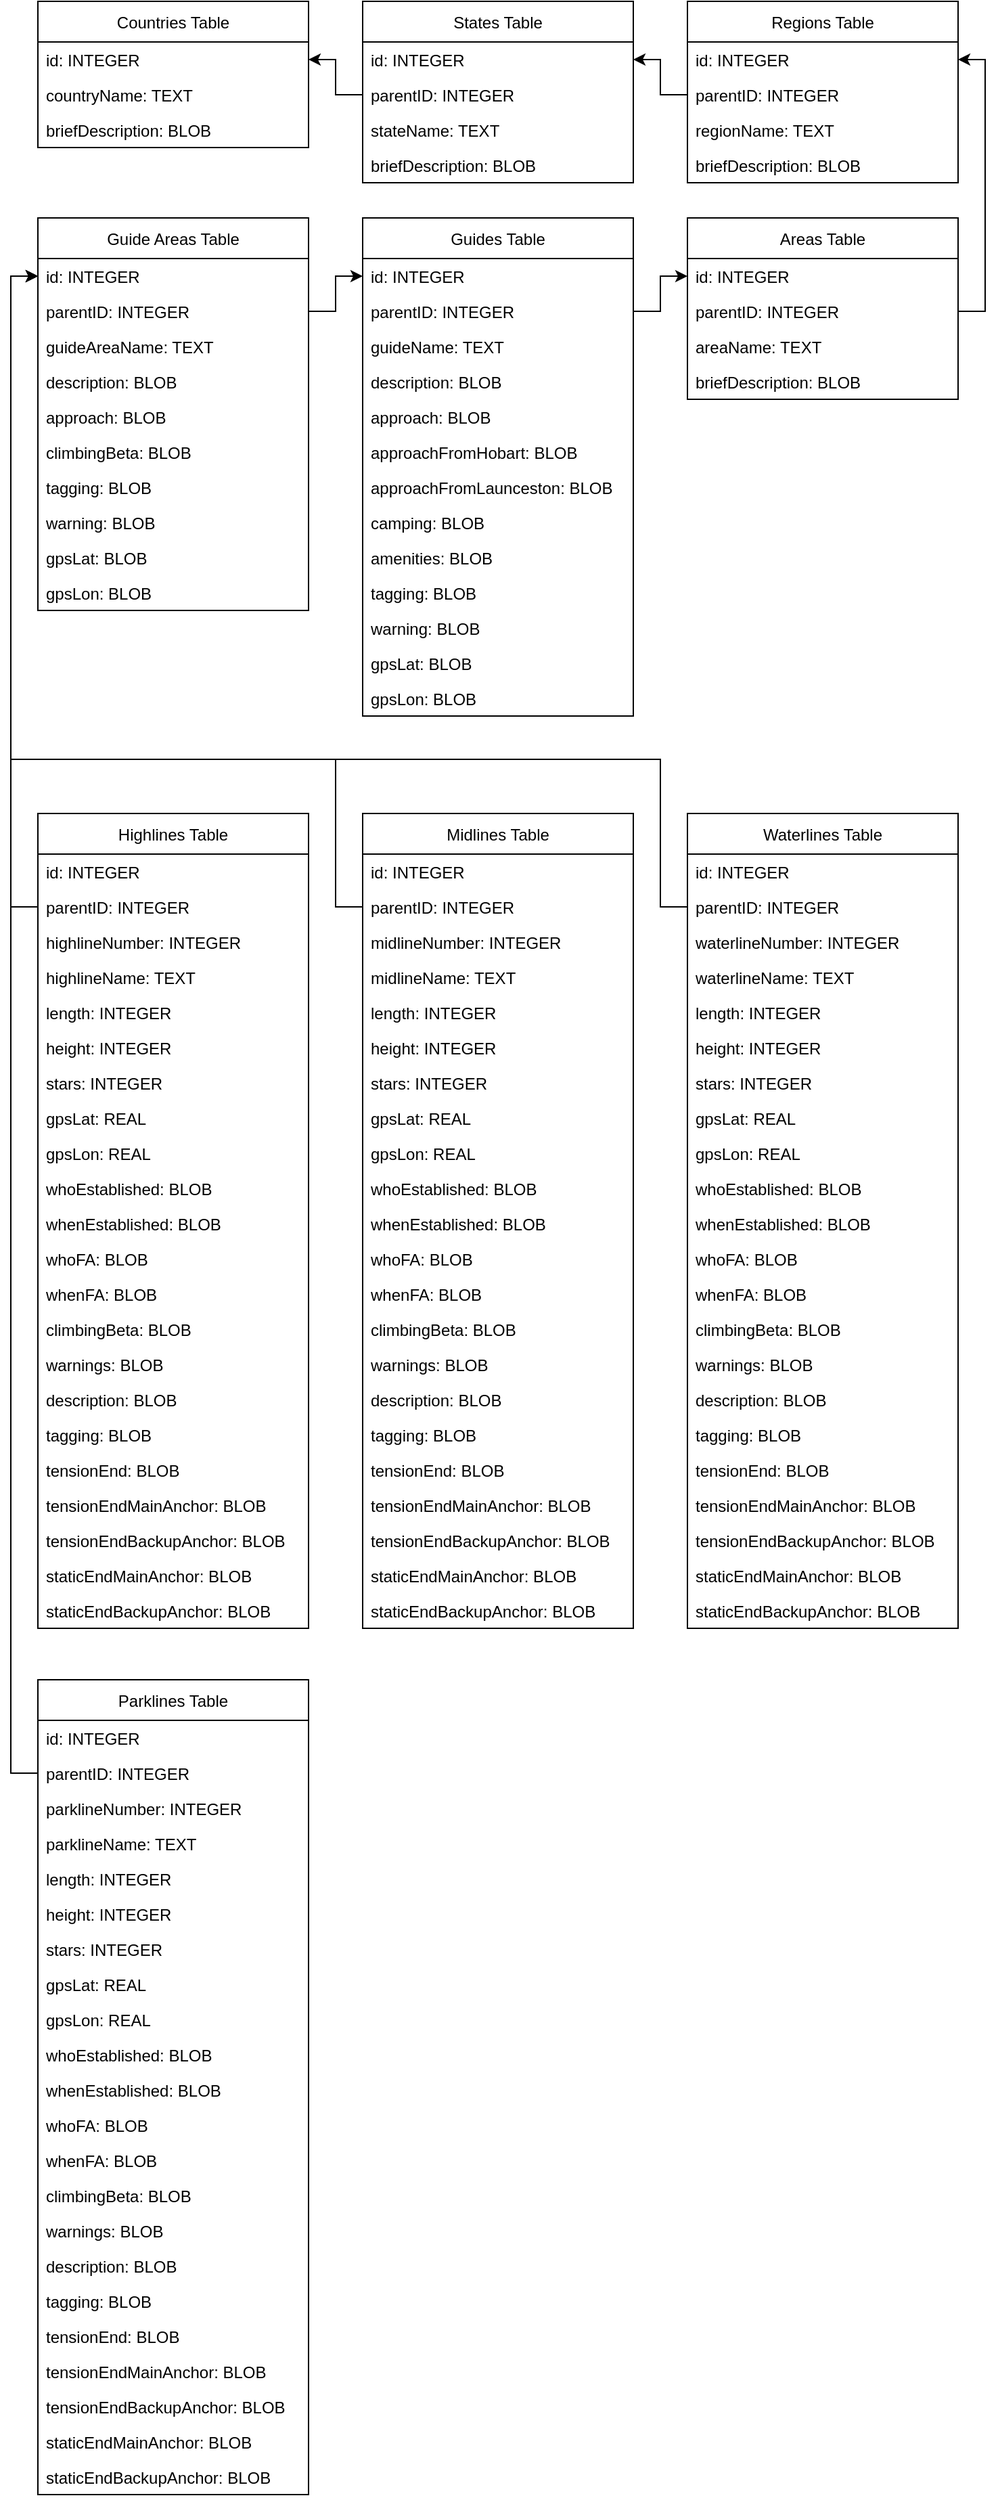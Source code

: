 <mxfile version="14.1.1" type="github">
  <diagram id="WBI-k09h-WRQAt_F1_dS" name="Page-1">
    <mxGraphModel dx="3910" dy="2185" grid="1" gridSize="10" guides="1" tooltips="1" connect="1" arrows="1" fold="1" page="1" pageScale="1" pageWidth="3300" pageHeight="4681" math="0" shadow="0">
      <root>
        <mxCell id="0" />
        <mxCell id="1" parent="0" />
        <mxCell id="96o7pm22egk5vVidrWbm-4" value="Countries Table" style="swimlane;fontStyle=0;childLayout=stackLayout;horizontal=1;startSize=30;fillColor=none;horizontalStack=0;resizeParent=1;resizeParentMax=0;resizeLast=0;collapsible=1;marginBottom=0;" parent="1" vertex="1">
          <mxGeometry x="40" y="40" width="200" height="108" as="geometry">
            <mxRectangle x="390" y="250" width="90" height="26" as="alternateBounds" />
          </mxGeometry>
        </mxCell>
        <mxCell id="96o7pm22egk5vVidrWbm-5" value="id: INTEGER" style="text;strokeColor=none;fillColor=none;align=left;verticalAlign=top;spacingLeft=4;spacingRight=4;overflow=hidden;rotatable=0;points=[[0,0.5],[1,0.5]];portConstraint=eastwest;" parent="96o7pm22egk5vVidrWbm-4" vertex="1">
          <mxGeometry y="30" width="200" height="26" as="geometry" />
        </mxCell>
        <mxCell id="96o7pm22egk5vVidrWbm-6" value="countryName: TEXT" style="text;strokeColor=none;fillColor=none;align=left;verticalAlign=top;spacingLeft=4;spacingRight=4;overflow=hidden;rotatable=0;points=[[0,0.5],[1,0.5]];portConstraint=eastwest;" parent="96o7pm22egk5vVidrWbm-4" vertex="1">
          <mxGeometry y="56" width="200" height="26" as="geometry" />
        </mxCell>
        <mxCell id="96o7pm22egk5vVidrWbm-7" value="briefDescription: BLOB" style="text;strokeColor=none;fillColor=none;align=left;verticalAlign=top;spacingLeft=4;spacingRight=4;overflow=hidden;rotatable=0;points=[[0,0.5],[1,0.5]];portConstraint=eastwest;" parent="96o7pm22egk5vVidrWbm-4" vertex="1">
          <mxGeometry y="82" width="200" height="26" as="geometry" />
        </mxCell>
        <mxCell id="96o7pm22egk5vVidrWbm-12" value="States Table" style="swimlane;fontStyle=0;childLayout=stackLayout;horizontal=1;startSize=30;fillColor=none;horizontalStack=0;resizeParent=1;resizeParentMax=0;resizeLast=0;collapsible=1;marginBottom=0;" parent="1" vertex="1">
          <mxGeometry x="280" y="40" width="200" height="134" as="geometry">
            <mxRectangle x="390" y="250" width="90" height="26" as="alternateBounds" />
          </mxGeometry>
        </mxCell>
        <mxCell id="96o7pm22egk5vVidrWbm-13" value="id: INTEGER" style="text;strokeColor=none;fillColor=none;align=left;verticalAlign=top;spacingLeft=4;spacingRight=4;overflow=hidden;rotatable=0;points=[[0,0.5],[1,0.5]];portConstraint=eastwest;" parent="96o7pm22egk5vVidrWbm-12" vertex="1">
          <mxGeometry y="30" width="200" height="26" as="geometry" />
        </mxCell>
        <mxCell id="96o7pm22egk5vVidrWbm-21" value="parentID: INTEGER" style="text;strokeColor=none;fillColor=none;align=left;verticalAlign=top;spacingLeft=4;spacingRight=4;overflow=hidden;rotatable=0;points=[[0,0.5],[1,0.5]];portConstraint=eastwest;" parent="96o7pm22egk5vVidrWbm-12" vertex="1">
          <mxGeometry y="56" width="200" height="26" as="geometry" />
        </mxCell>
        <mxCell id="96o7pm22egk5vVidrWbm-14" value="stateName: TEXT" style="text;strokeColor=none;fillColor=none;align=left;verticalAlign=top;spacingLeft=4;spacingRight=4;overflow=hidden;rotatable=0;points=[[0,0.5],[1,0.5]];portConstraint=eastwest;" parent="96o7pm22egk5vVidrWbm-12" vertex="1">
          <mxGeometry y="82" width="200" height="26" as="geometry" />
        </mxCell>
        <mxCell id="96o7pm22egk5vVidrWbm-15" value="briefDescription: BLOB" style="text;strokeColor=none;fillColor=none;align=left;verticalAlign=top;spacingLeft=4;spacingRight=4;overflow=hidden;rotatable=0;points=[[0,0.5],[1,0.5]];portConstraint=eastwest;" parent="96o7pm22egk5vVidrWbm-12" vertex="1">
          <mxGeometry y="108" width="200" height="26" as="geometry" />
        </mxCell>
        <mxCell id="96o7pm22egk5vVidrWbm-22" style="edgeStyle=orthogonalEdgeStyle;rounded=0;orthogonalLoop=1;jettySize=auto;html=1;exitX=0;exitY=0.5;exitDx=0;exitDy=0;entryX=1;entryY=0.5;entryDx=0;entryDy=0;" parent="1" source="96o7pm22egk5vVidrWbm-21" target="96o7pm22egk5vVidrWbm-5" edge="1">
          <mxGeometry relative="1" as="geometry" />
        </mxCell>
        <mxCell id="96o7pm22egk5vVidrWbm-23" value="Regions Table" style="swimlane;fontStyle=0;childLayout=stackLayout;horizontal=1;startSize=30;fillColor=none;horizontalStack=0;resizeParent=1;resizeParentMax=0;resizeLast=0;collapsible=1;marginBottom=0;" parent="1" vertex="1">
          <mxGeometry x="520" y="40" width="200" height="134" as="geometry">
            <mxRectangle x="390" y="250" width="90" height="26" as="alternateBounds" />
          </mxGeometry>
        </mxCell>
        <mxCell id="96o7pm22egk5vVidrWbm-24" value="id: INTEGER" style="text;strokeColor=none;fillColor=none;align=left;verticalAlign=top;spacingLeft=4;spacingRight=4;overflow=hidden;rotatable=0;points=[[0,0.5],[1,0.5]];portConstraint=eastwest;" parent="96o7pm22egk5vVidrWbm-23" vertex="1">
          <mxGeometry y="30" width="200" height="26" as="geometry" />
        </mxCell>
        <mxCell id="96o7pm22egk5vVidrWbm-25" value="parentID: INTEGER" style="text;strokeColor=none;fillColor=none;align=left;verticalAlign=top;spacingLeft=4;spacingRight=4;overflow=hidden;rotatable=0;points=[[0,0.5],[1,0.5]];portConstraint=eastwest;" parent="96o7pm22egk5vVidrWbm-23" vertex="1">
          <mxGeometry y="56" width="200" height="26" as="geometry" />
        </mxCell>
        <mxCell id="96o7pm22egk5vVidrWbm-26" value="regionName: TEXT" style="text;strokeColor=none;fillColor=none;align=left;verticalAlign=top;spacingLeft=4;spacingRight=4;overflow=hidden;rotatable=0;points=[[0,0.5],[1,0.5]];portConstraint=eastwest;" parent="96o7pm22egk5vVidrWbm-23" vertex="1">
          <mxGeometry y="82" width="200" height="26" as="geometry" />
        </mxCell>
        <mxCell id="96o7pm22egk5vVidrWbm-27" value="briefDescription: BLOB" style="text;strokeColor=none;fillColor=none;align=left;verticalAlign=top;spacingLeft=4;spacingRight=4;overflow=hidden;rotatable=0;points=[[0,0.5],[1,0.5]];portConstraint=eastwest;" parent="96o7pm22egk5vVidrWbm-23" vertex="1">
          <mxGeometry y="108" width="200" height="26" as="geometry" />
        </mxCell>
        <mxCell id="96o7pm22egk5vVidrWbm-28" style="edgeStyle=orthogonalEdgeStyle;rounded=0;orthogonalLoop=1;jettySize=auto;html=1;exitX=0;exitY=0.5;exitDx=0;exitDy=0;entryX=1;entryY=0.5;entryDx=0;entryDy=0;" parent="1" source="96o7pm22egk5vVidrWbm-25" target="96o7pm22egk5vVidrWbm-13" edge="1">
          <mxGeometry relative="1" as="geometry" />
        </mxCell>
        <mxCell id="96o7pm22egk5vVidrWbm-29" value="Areas Table" style="swimlane;fontStyle=0;childLayout=stackLayout;horizontal=1;startSize=30;fillColor=none;horizontalStack=0;resizeParent=1;resizeParentMax=0;resizeLast=0;collapsible=1;marginBottom=0;" parent="1" vertex="1">
          <mxGeometry x="520" y="200" width="200" height="134" as="geometry">
            <mxRectangle x="390" y="250" width="90" height="26" as="alternateBounds" />
          </mxGeometry>
        </mxCell>
        <mxCell id="96o7pm22egk5vVidrWbm-30" value="id: INTEGER" style="text;strokeColor=none;fillColor=none;align=left;verticalAlign=top;spacingLeft=4;spacingRight=4;overflow=hidden;rotatable=0;points=[[0,0.5],[1,0.5]];portConstraint=eastwest;" parent="96o7pm22egk5vVidrWbm-29" vertex="1">
          <mxGeometry y="30" width="200" height="26" as="geometry" />
        </mxCell>
        <mxCell id="96o7pm22egk5vVidrWbm-31" value="parentID: INTEGER" style="text;strokeColor=none;fillColor=none;align=left;verticalAlign=top;spacingLeft=4;spacingRight=4;overflow=hidden;rotatable=0;points=[[0,0.5],[1,0.5]];portConstraint=eastwest;" parent="96o7pm22egk5vVidrWbm-29" vertex="1">
          <mxGeometry y="56" width="200" height="26" as="geometry" />
        </mxCell>
        <mxCell id="96o7pm22egk5vVidrWbm-32" value="areaName: TEXT" style="text;strokeColor=none;fillColor=none;align=left;verticalAlign=top;spacingLeft=4;spacingRight=4;overflow=hidden;rotatable=0;points=[[0,0.5],[1,0.5]];portConstraint=eastwest;" parent="96o7pm22egk5vVidrWbm-29" vertex="1">
          <mxGeometry y="82" width="200" height="26" as="geometry" />
        </mxCell>
        <mxCell id="96o7pm22egk5vVidrWbm-33" value="briefDescription: BLOB" style="text;strokeColor=none;fillColor=none;align=left;verticalAlign=top;spacingLeft=4;spacingRight=4;overflow=hidden;rotatable=0;points=[[0,0.5],[1,0.5]];portConstraint=eastwest;" parent="96o7pm22egk5vVidrWbm-29" vertex="1">
          <mxGeometry y="108" width="200" height="26" as="geometry" />
        </mxCell>
        <mxCell id="96o7pm22egk5vVidrWbm-34" style="edgeStyle=orthogonalEdgeStyle;rounded=0;orthogonalLoop=1;jettySize=auto;html=1;exitX=1;exitY=0.5;exitDx=0;exitDy=0;entryX=1;entryY=0.5;entryDx=0;entryDy=0;" parent="1" source="96o7pm22egk5vVidrWbm-31" target="96o7pm22egk5vVidrWbm-24" edge="1">
          <mxGeometry relative="1" as="geometry" />
        </mxCell>
        <mxCell id="96o7pm22egk5vVidrWbm-35" value="Guides Table" style="swimlane;fontStyle=0;childLayout=stackLayout;horizontal=1;startSize=30;fillColor=none;horizontalStack=0;resizeParent=1;resizeParentMax=0;resizeLast=0;collapsible=1;marginBottom=0;" parent="1" vertex="1">
          <mxGeometry x="280" y="200" width="200" height="368" as="geometry">
            <mxRectangle x="390" y="250" width="90" height="26" as="alternateBounds" />
          </mxGeometry>
        </mxCell>
        <mxCell id="96o7pm22egk5vVidrWbm-36" value="id: INTEGER" style="text;strokeColor=none;fillColor=none;align=left;verticalAlign=top;spacingLeft=4;spacingRight=4;overflow=hidden;rotatable=0;points=[[0,0.5],[1,0.5]];portConstraint=eastwest;" parent="96o7pm22egk5vVidrWbm-35" vertex="1">
          <mxGeometry y="30" width="200" height="26" as="geometry" />
        </mxCell>
        <mxCell id="96o7pm22egk5vVidrWbm-37" value="parentID: INTEGER" style="text;strokeColor=none;fillColor=none;align=left;verticalAlign=top;spacingLeft=4;spacingRight=4;overflow=hidden;rotatable=0;points=[[0,0.5],[1,0.5]];portConstraint=eastwest;" parent="96o7pm22egk5vVidrWbm-35" vertex="1">
          <mxGeometry y="56" width="200" height="26" as="geometry" />
        </mxCell>
        <mxCell id="96o7pm22egk5vVidrWbm-38" value="guideName: TEXT" style="text;strokeColor=none;fillColor=none;align=left;verticalAlign=top;spacingLeft=4;spacingRight=4;overflow=hidden;rotatable=0;points=[[0,0.5],[1,0.5]];portConstraint=eastwest;" parent="96o7pm22egk5vVidrWbm-35" vertex="1">
          <mxGeometry y="82" width="200" height="26" as="geometry" />
        </mxCell>
        <mxCell id="96o7pm22egk5vVidrWbm-39" value="description: BLOB" style="text;strokeColor=none;fillColor=none;align=left;verticalAlign=top;spacingLeft=4;spacingRight=4;overflow=hidden;rotatable=0;points=[[0,0.5],[1,0.5]];portConstraint=eastwest;" parent="96o7pm22egk5vVidrWbm-35" vertex="1">
          <mxGeometry y="108" width="200" height="26" as="geometry" />
        </mxCell>
        <mxCell id="96o7pm22egk5vVidrWbm-41" value="approach: BLOB" style="text;strokeColor=none;fillColor=none;align=left;verticalAlign=top;spacingLeft=4;spacingRight=4;overflow=hidden;rotatable=0;points=[[0,0.5],[1,0.5]];portConstraint=eastwest;" parent="96o7pm22egk5vVidrWbm-35" vertex="1">
          <mxGeometry y="134" width="200" height="26" as="geometry" />
        </mxCell>
        <mxCell id="96o7pm22egk5vVidrWbm-42" value="approachFromHobart: BLOB" style="text;strokeColor=none;fillColor=none;align=left;verticalAlign=top;spacingLeft=4;spacingRight=4;overflow=hidden;rotatable=0;points=[[0,0.5],[1,0.5]];portConstraint=eastwest;" parent="96o7pm22egk5vVidrWbm-35" vertex="1">
          <mxGeometry y="160" width="200" height="26" as="geometry" />
        </mxCell>
        <mxCell id="96o7pm22egk5vVidrWbm-43" value="approachFromLaunceston: BLOB" style="text;strokeColor=none;fillColor=none;align=left;verticalAlign=top;spacingLeft=4;spacingRight=4;overflow=hidden;rotatable=0;points=[[0,0.5],[1,0.5]];portConstraint=eastwest;" parent="96o7pm22egk5vVidrWbm-35" vertex="1">
          <mxGeometry y="186" width="200" height="26" as="geometry" />
        </mxCell>
        <mxCell id="96o7pm22egk5vVidrWbm-49" value="camping: BLOB" style="text;strokeColor=none;fillColor=none;align=left;verticalAlign=top;spacingLeft=4;spacingRight=4;overflow=hidden;rotatable=0;points=[[0,0.5],[1,0.5]];portConstraint=eastwest;" parent="96o7pm22egk5vVidrWbm-35" vertex="1">
          <mxGeometry y="212" width="200" height="26" as="geometry" />
        </mxCell>
        <mxCell id="96o7pm22egk5vVidrWbm-44" value="amenities: BLOB" style="text;strokeColor=none;fillColor=none;align=left;verticalAlign=top;spacingLeft=4;spacingRight=4;overflow=hidden;rotatable=0;points=[[0,0.5],[1,0.5]];portConstraint=eastwest;" parent="96o7pm22egk5vVidrWbm-35" vertex="1">
          <mxGeometry y="238" width="200" height="26" as="geometry" />
        </mxCell>
        <mxCell id="96o7pm22egk5vVidrWbm-45" value="tagging: BLOB" style="text;strokeColor=none;fillColor=none;align=left;verticalAlign=top;spacingLeft=4;spacingRight=4;overflow=hidden;rotatable=0;points=[[0,0.5],[1,0.5]];portConstraint=eastwest;" parent="96o7pm22egk5vVidrWbm-35" vertex="1">
          <mxGeometry y="264" width="200" height="26" as="geometry" />
        </mxCell>
        <mxCell id="96o7pm22egk5vVidrWbm-46" value="warning: BLOB" style="text;strokeColor=none;fillColor=none;align=left;verticalAlign=top;spacingLeft=4;spacingRight=4;overflow=hidden;rotatable=0;points=[[0,0.5],[1,0.5]];portConstraint=eastwest;" parent="96o7pm22egk5vVidrWbm-35" vertex="1">
          <mxGeometry y="290" width="200" height="26" as="geometry" />
        </mxCell>
        <mxCell id="96o7pm22egk5vVidrWbm-47" value="gpsLat: BLOB" style="text;strokeColor=none;fillColor=none;align=left;verticalAlign=top;spacingLeft=4;spacingRight=4;overflow=hidden;rotatable=0;points=[[0,0.5],[1,0.5]];portConstraint=eastwest;" parent="96o7pm22egk5vVidrWbm-35" vertex="1">
          <mxGeometry y="316" width="200" height="26" as="geometry" />
        </mxCell>
        <mxCell id="96o7pm22egk5vVidrWbm-48" value="gpsLon: BLOB" style="text;strokeColor=none;fillColor=none;align=left;verticalAlign=top;spacingLeft=4;spacingRight=4;overflow=hidden;rotatable=0;points=[[0,0.5],[1,0.5]];portConstraint=eastwest;" parent="96o7pm22egk5vVidrWbm-35" vertex="1">
          <mxGeometry y="342" width="200" height="26" as="geometry" />
        </mxCell>
        <mxCell id="96o7pm22egk5vVidrWbm-40" style="edgeStyle=orthogonalEdgeStyle;rounded=0;orthogonalLoop=1;jettySize=auto;html=1;exitX=1;exitY=0.5;exitDx=0;exitDy=0;entryX=0;entryY=0.5;entryDx=0;entryDy=0;" parent="1" source="96o7pm22egk5vVidrWbm-37" target="96o7pm22egk5vVidrWbm-30" edge="1">
          <mxGeometry relative="1" as="geometry" />
        </mxCell>
        <mxCell id="96o7pm22egk5vVidrWbm-50" value="Guide Areas Table" style="swimlane;fontStyle=0;childLayout=stackLayout;horizontal=1;startSize=30;fillColor=none;horizontalStack=0;resizeParent=1;resizeParentMax=0;resizeLast=0;collapsible=1;marginBottom=0;" parent="1" vertex="1">
          <mxGeometry x="40" y="200" width="200" height="290" as="geometry">
            <mxRectangle x="390" y="250" width="90" height="26" as="alternateBounds" />
          </mxGeometry>
        </mxCell>
        <mxCell id="96o7pm22egk5vVidrWbm-51" value="id: INTEGER" style="text;strokeColor=none;fillColor=none;align=left;verticalAlign=top;spacingLeft=4;spacingRight=4;overflow=hidden;rotatable=0;points=[[0,0.5],[1,0.5]];portConstraint=eastwest;" parent="96o7pm22egk5vVidrWbm-50" vertex="1">
          <mxGeometry y="30" width="200" height="26" as="geometry" />
        </mxCell>
        <mxCell id="96o7pm22egk5vVidrWbm-52" value="parentID: INTEGER" style="text;strokeColor=none;fillColor=none;align=left;verticalAlign=top;spacingLeft=4;spacingRight=4;overflow=hidden;rotatable=0;points=[[0,0.5],[1,0.5]];portConstraint=eastwest;" parent="96o7pm22egk5vVidrWbm-50" vertex="1">
          <mxGeometry y="56" width="200" height="26" as="geometry" />
        </mxCell>
        <mxCell id="96o7pm22egk5vVidrWbm-53" value="guideAreaName: TEXT" style="text;strokeColor=none;fillColor=none;align=left;verticalAlign=top;spacingLeft=4;spacingRight=4;overflow=hidden;rotatable=0;points=[[0,0.5],[1,0.5]];portConstraint=eastwest;" parent="96o7pm22egk5vVidrWbm-50" vertex="1">
          <mxGeometry y="82" width="200" height="26" as="geometry" />
        </mxCell>
        <mxCell id="96o7pm22egk5vVidrWbm-54" value="description: BLOB" style="text;strokeColor=none;fillColor=none;align=left;verticalAlign=top;spacingLeft=4;spacingRight=4;overflow=hidden;rotatable=0;points=[[0,0.5],[1,0.5]];portConstraint=eastwest;" parent="96o7pm22egk5vVidrWbm-50" vertex="1">
          <mxGeometry y="108" width="200" height="26" as="geometry" />
        </mxCell>
        <mxCell id="96o7pm22egk5vVidrWbm-55" value="approach: BLOB" style="text;strokeColor=none;fillColor=none;align=left;verticalAlign=top;spacingLeft=4;spacingRight=4;overflow=hidden;rotatable=0;points=[[0,0.5],[1,0.5]];portConstraint=eastwest;" parent="96o7pm22egk5vVidrWbm-50" vertex="1">
          <mxGeometry y="134" width="200" height="26" as="geometry" />
        </mxCell>
        <mxCell id="fumI4aQK8S63wLdia6vY-1" value="climbingBeta: BLOB" style="text;strokeColor=none;fillColor=none;align=left;verticalAlign=top;spacingLeft=4;spacingRight=4;overflow=hidden;rotatable=0;points=[[0,0.5],[1,0.5]];portConstraint=eastwest;" vertex="1" parent="96o7pm22egk5vVidrWbm-50">
          <mxGeometry y="160" width="200" height="26" as="geometry" />
        </mxCell>
        <mxCell id="96o7pm22egk5vVidrWbm-60" value="tagging: BLOB" style="text;strokeColor=none;fillColor=none;align=left;verticalAlign=top;spacingLeft=4;spacingRight=4;overflow=hidden;rotatable=0;points=[[0,0.5],[1,0.5]];portConstraint=eastwest;" parent="96o7pm22egk5vVidrWbm-50" vertex="1">
          <mxGeometry y="186" width="200" height="26" as="geometry" />
        </mxCell>
        <mxCell id="96o7pm22egk5vVidrWbm-61" value="warning: BLOB" style="text;strokeColor=none;fillColor=none;align=left;verticalAlign=top;spacingLeft=4;spacingRight=4;overflow=hidden;rotatable=0;points=[[0,0.5],[1,0.5]];portConstraint=eastwest;" parent="96o7pm22egk5vVidrWbm-50" vertex="1">
          <mxGeometry y="212" width="200" height="26" as="geometry" />
        </mxCell>
        <mxCell id="96o7pm22egk5vVidrWbm-62" value="gpsLat: BLOB" style="text;strokeColor=none;fillColor=none;align=left;verticalAlign=top;spacingLeft=4;spacingRight=4;overflow=hidden;rotatable=0;points=[[0,0.5],[1,0.5]];portConstraint=eastwest;" parent="96o7pm22egk5vVidrWbm-50" vertex="1">
          <mxGeometry y="238" width="200" height="26" as="geometry" />
        </mxCell>
        <mxCell id="96o7pm22egk5vVidrWbm-63" value="gpsLon: BLOB" style="text;strokeColor=none;fillColor=none;align=left;verticalAlign=top;spacingLeft=4;spacingRight=4;overflow=hidden;rotatable=0;points=[[0,0.5],[1,0.5]];portConstraint=eastwest;" parent="96o7pm22egk5vVidrWbm-50" vertex="1">
          <mxGeometry y="264" width="200" height="26" as="geometry" />
        </mxCell>
        <mxCell id="96o7pm22egk5vVidrWbm-64" style="edgeStyle=orthogonalEdgeStyle;rounded=0;orthogonalLoop=1;jettySize=auto;html=1;exitX=1;exitY=0.5;exitDx=0;exitDy=0;entryX=0;entryY=0.5;entryDx=0;entryDy=0;" parent="1" source="96o7pm22egk5vVidrWbm-52" target="96o7pm22egk5vVidrWbm-36" edge="1">
          <mxGeometry relative="1" as="geometry" />
        </mxCell>
        <mxCell id="fumI4aQK8S63wLdia6vY-2" value="Highlines Table" style="swimlane;fontStyle=0;childLayout=stackLayout;horizontal=1;startSize=30;fillColor=none;horizontalStack=0;resizeParent=1;resizeParentMax=0;resizeLast=0;collapsible=1;marginBottom=0;" vertex="1" parent="1">
          <mxGeometry x="40" y="640" width="200" height="602" as="geometry">
            <mxRectangle x="390" y="250" width="90" height="26" as="alternateBounds" />
          </mxGeometry>
        </mxCell>
        <mxCell id="fumI4aQK8S63wLdia6vY-3" value="id: INTEGER" style="text;strokeColor=none;fillColor=none;align=left;verticalAlign=top;spacingLeft=4;spacingRight=4;overflow=hidden;rotatable=0;points=[[0,0.5],[1,0.5]];portConstraint=eastwest;" vertex="1" parent="fumI4aQK8S63wLdia6vY-2">
          <mxGeometry y="30" width="200" height="26" as="geometry" />
        </mxCell>
        <mxCell id="fumI4aQK8S63wLdia6vY-4" value="parentID: INTEGER" style="text;strokeColor=none;fillColor=none;align=left;verticalAlign=top;spacingLeft=4;spacingRight=4;overflow=hidden;rotatable=0;points=[[0,0.5],[1,0.5]];portConstraint=eastwest;" vertex="1" parent="fumI4aQK8S63wLdia6vY-2">
          <mxGeometry y="56" width="200" height="26" as="geometry" />
        </mxCell>
        <mxCell id="fumI4aQK8S63wLdia6vY-5" value="highlineNumber: INTEGER" style="text;strokeColor=none;fillColor=none;align=left;verticalAlign=top;spacingLeft=4;spacingRight=4;overflow=hidden;rotatable=0;points=[[0,0.5],[1,0.5]];portConstraint=eastwest;" vertex="1" parent="fumI4aQK8S63wLdia6vY-2">
          <mxGeometry y="82" width="200" height="26" as="geometry" />
        </mxCell>
        <mxCell id="fumI4aQK8S63wLdia6vY-14" value="highlineName: TEXT" style="text;strokeColor=none;fillColor=none;align=left;verticalAlign=top;spacingLeft=4;spacingRight=4;overflow=hidden;rotatable=0;points=[[0,0.5],[1,0.5]];portConstraint=eastwest;" vertex="1" parent="fumI4aQK8S63wLdia6vY-2">
          <mxGeometry y="108" width="200" height="26" as="geometry" />
        </mxCell>
        <mxCell id="fumI4aQK8S63wLdia6vY-6" value="length: INTEGER" style="text;strokeColor=none;fillColor=none;align=left;verticalAlign=top;spacingLeft=4;spacingRight=4;overflow=hidden;rotatable=0;points=[[0,0.5],[1,0.5]];portConstraint=eastwest;" vertex="1" parent="fumI4aQK8S63wLdia6vY-2">
          <mxGeometry y="134" width="200" height="26" as="geometry" />
        </mxCell>
        <mxCell id="fumI4aQK8S63wLdia6vY-7" value="height: INTEGER" style="text;strokeColor=none;fillColor=none;align=left;verticalAlign=top;spacingLeft=4;spacingRight=4;overflow=hidden;rotatable=0;points=[[0,0.5],[1,0.5]];portConstraint=eastwest;" vertex="1" parent="fumI4aQK8S63wLdia6vY-2">
          <mxGeometry y="160" width="200" height="26" as="geometry" />
        </mxCell>
        <mxCell id="fumI4aQK8S63wLdia6vY-8" value="stars: INTEGER" style="text;strokeColor=none;fillColor=none;align=left;verticalAlign=top;spacingLeft=4;spacingRight=4;overflow=hidden;rotatable=0;points=[[0,0.5],[1,0.5]];portConstraint=eastwest;" vertex="1" parent="fumI4aQK8S63wLdia6vY-2">
          <mxGeometry y="186" width="200" height="26" as="geometry" />
        </mxCell>
        <mxCell id="fumI4aQK8S63wLdia6vY-11" value="gpsLat: REAL" style="text;strokeColor=none;fillColor=none;align=left;verticalAlign=top;spacingLeft=4;spacingRight=4;overflow=hidden;rotatable=0;points=[[0,0.5],[1,0.5]];portConstraint=eastwest;" vertex="1" parent="fumI4aQK8S63wLdia6vY-2">
          <mxGeometry y="212" width="200" height="26" as="geometry" />
        </mxCell>
        <mxCell id="fumI4aQK8S63wLdia6vY-12" value="gpsLon: REAL" style="text;strokeColor=none;fillColor=none;align=left;verticalAlign=top;spacingLeft=4;spacingRight=4;overflow=hidden;rotatable=0;points=[[0,0.5],[1,0.5]];portConstraint=eastwest;" vertex="1" parent="fumI4aQK8S63wLdia6vY-2">
          <mxGeometry y="238" width="200" height="26" as="geometry" />
        </mxCell>
        <mxCell id="fumI4aQK8S63wLdia6vY-15" value="whoEstablished: BLOB" style="text;strokeColor=none;fillColor=none;align=left;verticalAlign=top;spacingLeft=4;spacingRight=4;overflow=hidden;rotatable=0;points=[[0,0.5],[1,0.5]];portConstraint=eastwest;" vertex="1" parent="fumI4aQK8S63wLdia6vY-2">
          <mxGeometry y="264" width="200" height="26" as="geometry" />
        </mxCell>
        <mxCell id="fumI4aQK8S63wLdia6vY-16" value="whenEstablished: BLOB" style="text;strokeColor=none;fillColor=none;align=left;verticalAlign=top;spacingLeft=4;spacingRight=4;overflow=hidden;rotatable=0;points=[[0,0.5],[1,0.5]];portConstraint=eastwest;" vertex="1" parent="fumI4aQK8S63wLdia6vY-2">
          <mxGeometry y="290" width="200" height="26" as="geometry" />
        </mxCell>
        <mxCell id="fumI4aQK8S63wLdia6vY-17" value="whoFA: BLOB" style="text;strokeColor=none;fillColor=none;align=left;verticalAlign=top;spacingLeft=4;spacingRight=4;overflow=hidden;rotatable=0;points=[[0,0.5],[1,0.5]];portConstraint=eastwest;" vertex="1" parent="fumI4aQK8S63wLdia6vY-2">
          <mxGeometry y="316" width="200" height="26" as="geometry" />
        </mxCell>
        <mxCell id="fumI4aQK8S63wLdia6vY-18" value="whenFA: BLOB" style="text;strokeColor=none;fillColor=none;align=left;verticalAlign=top;spacingLeft=4;spacingRight=4;overflow=hidden;rotatable=0;points=[[0,0.5],[1,0.5]];portConstraint=eastwest;" vertex="1" parent="fumI4aQK8S63wLdia6vY-2">
          <mxGeometry y="342" width="200" height="26" as="geometry" />
        </mxCell>
        <mxCell id="fumI4aQK8S63wLdia6vY-19" value="climbingBeta: BLOB" style="text;strokeColor=none;fillColor=none;align=left;verticalAlign=top;spacingLeft=4;spacingRight=4;overflow=hidden;rotatable=0;points=[[0,0.5],[1,0.5]];portConstraint=eastwest;" vertex="1" parent="fumI4aQK8S63wLdia6vY-2">
          <mxGeometry y="368" width="200" height="26" as="geometry" />
        </mxCell>
        <mxCell id="fumI4aQK8S63wLdia6vY-20" value="warnings: BLOB" style="text;strokeColor=none;fillColor=none;align=left;verticalAlign=top;spacingLeft=4;spacingRight=4;overflow=hidden;rotatable=0;points=[[0,0.5],[1,0.5]];portConstraint=eastwest;" vertex="1" parent="fumI4aQK8S63wLdia6vY-2">
          <mxGeometry y="394" width="200" height="26" as="geometry" />
        </mxCell>
        <mxCell id="fumI4aQK8S63wLdia6vY-21" value="description: BLOB" style="text;strokeColor=none;fillColor=none;align=left;verticalAlign=top;spacingLeft=4;spacingRight=4;overflow=hidden;rotatable=0;points=[[0,0.5],[1,0.5]];portConstraint=eastwest;" vertex="1" parent="fumI4aQK8S63wLdia6vY-2">
          <mxGeometry y="420" width="200" height="26" as="geometry" />
        </mxCell>
        <mxCell id="fumI4aQK8S63wLdia6vY-22" value="tagging: BLOB" style="text;strokeColor=none;fillColor=none;align=left;verticalAlign=top;spacingLeft=4;spacingRight=4;overflow=hidden;rotatable=0;points=[[0,0.5],[1,0.5]];portConstraint=eastwest;" vertex="1" parent="fumI4aQK8S63wLdia6vY-2">
          <mxGeometry y="446" width="200" height="26" as="geometry" />
        </mxCell>
        <mxCell id="fumI4aQK8S63wLdia6vY-23" value="tensionEnd: BLOB" style="text;strokeColor=none;fillColor=none;align=left;verticalAlign=top;spacingLeft=4;spacingRight=4;overflow=hidden;rotatable=0;points=[[0,0.5],[1,0.5]];portConstraint=eastwest;" vertex="1" parent="fumI4aQK8S63wLdia6vY-2">
          <mxGeometry y="472" width="200" height="26" as="geometry" />
        </mxCell>
        <mxCell id="fumI4aQK8S63wLdia6vY-24" value="tensionEndMainAnchor: BLOB" style="text;strokeColor=none;fillColor=none;align=left;verticalAlign=top;spacingLeft=4;spacingRight=4;overflow=hidden;rotatable=0;points=[[0,0.5],[1,0.5]];portConstraint=eastwest;" vertex="1" parent="fumI4aQK8S63wLdia6vY-2">
          <mxGeometry y="498" width="200" height="26" as="geometry" />
        </mxCell>
        <mxCell id="fumI4aQK8S63wLdia6vY-25" value="tensionEndBackupAnchor: BLOB" style="text;strokeColor=none;fillColor=none;align=left;verticalAlign=top;spacingLeft=4;spacingRight=4;overflow=hidden;rotatable=0;points=[[0,0.5],[1,0.5]];portConstraint=eastwest;" vertex="1" parent="fumI4aQK8S63wLdia6vY-2">
          <mxGeometry y="524" width="200" height="26" as="geometry" />
        </mxCell>
        <mxCell id="fumI4aQK8S63wLdia6vY-26" value="staticEndMainAnchor: BLOB" style="text;strokeColor=none;fillColor=none;align=left;verticalAlign=top;spacingLeft=4;spacingRight=4;overflow=hidden;rotatable=0;points=[[0,0.5],[1,0.5]];portConstraint=eastwest;" vertex="1" parent="fumI4aQK8S63wLdia6vY-2">
          <mxGeometry y="550" width="200" height="26" as="geometry" />
        </mxCell>
        <mxCell id="fumI4aQK8S63wLdia6vY-27" value="staticEndBackupAnchor: BLOB" style="text;strokeColor=none;fillColor=none;align=left;verticalAlign=top;spacingLeft=4;spacingRight=4;overflow=hidden;rotatable=0;points=[[0,0.5],[1,0.5]];portConstraint=eastwest;" vertex="1" parent="fumI4aQK8S63wLdia6vY-2">
          <mxGeometry y="576" width="200" height="26" as="geometry" />
        </mxCell>
        <mxCell id="fumI4aQK8S63wLdia6vY-13" style="edgeStyle=orthogonalEdgeStyle;rounded=0;orthogonalLoop=1;jettySize=auto;html=1;exitX=0;exitY=0.5;exitDx=0;exitDy=0;entryX=0;entryY=0.5;entryDx=0;entryDy=0;" edge="1" parent="1" source="fumI4aQK8S63wLdia6vY-4" target="96o7pm22egk5vVidrWbm-51">
          <mxGeometry relative="1" as="geometry" />
        </mxCell>
        <mxCell id="fumI4aQK8S63wLdia6vY-28" value="Midlines Table" style="swimlane;fontStyle=0;childLayout=stackLayout;horizontal=1;startSize=30;fillColor=none;horizontalStack=0;resizeParent=1;resizeParentMax=0;resizeLast=0;collapsible=1;marginBottom=0;" vertex="1" parent="1">
          <mxGeometry x="280" y="640" width="200" height="602" as="geometry">
            <mxRectangle x="390" y="250" width="90" height="26" as="alternateBounds" />
          </mxGeometry>
        </mxCell>
        <mxCell id="fumI4aQK8S63wLdia6vY-29" value="id: INTEGER" style="text;strokeColor=none;fillColor=none;align=left;verticalAlign=top;spacingLeft=4;spacingRight=4;overflow=hidden;rotatable=0;points=[[0,0.5],[1,0.5]];portConstraint=eastwest;" vertex="1" parent="fumI4aQK8S63wLdia6vY-28">
          <mxGeometry y="30" width="200" height="26" as="geometry" />
        </mxCell>
        <mxCell id="fumI4aQK8S63wLdia6vY-30" value="parentID: INTEGER" style="text;strokeColor=none;fillColor=none;align=left;verticalAlign=top;spacingLeft=4;spacingRight=4;overflow=hidden;rotatable=0;points=[[0,0.5],[1,0.5]];portConstraint=eastwest;" vertex="1" parent="fumI4aQK8S63wLdia6vY-28">
          <mxGeometry y="56" width="200" height="26" as="geometry" />
        </mxCell>
        <mxCell id="fumI4aQK8S63wLdia6vY-31" value="midlineNumber: INTEGER" style="text;strokeColor=none;fillColor=none;align=left;verticalAlign=top;spacingLeft=4;spacingRight=4;overflow=hidden;rotatable=0;points=[[0,0.5],[1,0.5]];portConstraint=eastwest;" vertex="1" parent="fumI4aQK8S63wLdia6vY-28">
          <mxGeometry y="82" width="200" height="26" as="geometry" />
        </mxCell>
        <mxCell id="fumI4aQK8S63wLdia6vY-32" value="midlineName: TEXT" style="text;strokeColor=none;fillColor=none;align=left;verticalAlign=top;spacingLeft=4;spacingRight=4;overflow=hidden;rotatable=0;points=[[0,0.5],[1,0.5]];portConstraint=eastwest;" vertex="1" parent="fumI4aQK8S63wLdia6vY-28">
          <mxGeometry y="108" width="200" height="26" as="geometry" />
        </mxCell>
        <mxCell id="fumI4aQK8S63wLdia6vY-33" value="length: INTEGER" style="text;strokeColor=none;fillColor=none;align=left;verticalAlign=top;spacingLeft=4;spacingRight=4;overflow=hidden;rotatable=0;points=[[0,0.5],[1,0.5]];portConstraint=eastwest;" vertex="1" parent="fumI4aQK8S63wLdia6vY-28">
          <mxGeometry y="134" width="200" height="26" as="geometry" />
        </mxCell>
        <mxCell id="fumI4aQK8S63wLdia6vY-34" value="height: INTEGER" style="text;strokeColor=none;fillColor=none;align=left;verticalAlign=top;spacingLeft=4;spacingRight=4;overflow=hidden;rotatable=0;points=[[0,0.5],[1,0.5]];portConstraint=eastwest;" vertex="1" parent="fumI4aQK8S63wLdia6vY-28">
          <mxGeometry y="160" width="200" height="26" as="geometry" />
        </mxCell>
        <mxCell id="fumI4aQK8S63wLdia6vY-35" value="stars: INTEGER" style="text;strokeColor=none;fillColor=none;align=left;verticalAlign=top;spacingLeft=4;spacingRight=4;overflow=hidden;rotatable=0;points=[[0,0.5],[1,0.5]];portConstraint=eastwest;" vertex="1" parent="fumI4aQK8S63wLdia6vY-28">
          <mxGeometry y="186" width="200" height="26" as="geometry" />
        </mxCell>
        <mxCell id="fumI4aQK8S63wLdia6vY-36" value="gpsLat: REAL" style="text;strokeColor=none;fillColor=none;align=left;verticalAlign=top;spacingLeft=4;spacingRight=4;overflow=hidden;rotatable=0;points=[[0,0.5],[1,0.5]];portConstraint=eastwest;" vertex="1" parent="fumI4aQK8S63wLdia6vY-28">
          <mxGeometry y="212" width="200" height="26" as="geometry" />
        </mxCell>
        <mxCell id="fumI4aQK8S63wLdia6vY-37" value="gpsLon: REAL" style="text;strokeColor=none;fillColor=none;align=left;verticalAlign=top;spacingLeft=4;spacingRight=4;overflow=hidden;rotatable=0;points=[[0,0.5],[1,0.5]];portConstraint=eastwest;" vertex="1" parent="fumI4aQK8S63wLdia6vY-28">
          <mxGeometry y="238" width="200" height="26" as="geometry" />
        </mxCell>
        <mxCell id="fumI4aQK8S63wLdia6vY-38" value="whoEstablished: BLOB" style="text;strokeColor=none;fillColor=none;align=left;verticalAlign=top;spacingLeft=4;spacingRight=4;overflow=hidden;rotatable=0;points=[[0,0.5],[1,0.5]];portConstraint=eastwest;" vertex="1" parent="fumI4aQK8S63wLdia6vY-28">
          <mxGeometry y="264" width="200" height="26" as="geometry" />
        </mxCell>
        <mxCell id="fumI4aQK8S63wLdia6vY-39" value="whenEstablished: BLOB" style="text;strokeColor=none;fillColor=none;align=left;verticalAlign=top;spacingLeft=4;spacingRight=4;overflow=hidden;rotatable=0;points=[[0,0.5],[1,0.5]];portConstraint=eastwest;" vertex="1" parent="fumI4aQK8S63wLdia6vY-28">
          <mxGeometry y="290" width="200" height="26" as="geometry" />
        </mxCell>
        <mxCell id="fumI4aQK8S63wLdia6vY-40" value="whoFA: BLOB" style="text;strokeColor=none;fillColor=none;align=left;verticalAlign=top;spacingLeft=4;spacingRight=4;overflow=hidden;rotatable=0;points=[[0,0.5],[1,0.5]];portConstraint=eastwest;" vertex="1" parent="fumI4aQK8S63wLdia6vY-28">
          <mxGeometry y="316" width="200" height="26" as="geometry" />
        </mxCell>
        <mxCell id="fumI4aQK8S63wLdia6vY-41" value="whenFA: BLOB" style="text;strokeColor=none;fillColor=none;align=left;verticalAlign=top;spacingLeft=4;spacingRight=4;overflow=hidden;rotatable=0;points=[[0,0.5],[1,0.5]];portConstraint=eastwest;" vertex="1" parent="fumI4aQK8S63wLdia6vY-28">
          <mxGeometry y="342" width="200" height="26" as="geometry" />
        </mxCell>
        <mxCell id="fumI4aQK8S63wLdia6vY-42" value="climbingBeta: BLOB" style="text;strokeColor=none;fillColor=none;align=left;verticalAlign=top;spacingLeft=4;spacingRight=4;overflow=hidden;rotatable=0;points=[[0,0.5],[1,0.5]];portConstraint=eastwest;" vertex="1" parent="fumI4aQK8S63wLdia6vY-28">
          <mxGeometry y="368" width="200" height="26" as="geometry" />
        </mxCell>
        <mxCell id="fumI4aQK8S63wLdia6vY-43" value="warnings: BLOB" style="text;strokeColor=none;fillColor=none;align=left;verticalAlign=top;spacingLeft=4;spacingRight=4;overflow=hidden;rotatable=0;points=[[0,0.5],[1,0.5]];portConstraint=eastwest;" vertex="1" parent="fumI4aQK8S63wLdia6vY-28">
          <mxGeometry y="394" width="200" height="26" as="geometry" />
        </mxCell>
        <mxCell id="fumI4aQK8S63wLdia6vY-44" value="description: BLOB" style="text;strokeColor=none;fillColor=none;align=left;verticalAlign=top;spacingLeft=4;spacingRight=4;overflow=hidden;rotatable=0;points=[[0,0.5],[1,0.5]];portConstraint=eastwest;" vertex="1" parent="fumI4aQK8S63wLdia6vY-28">
          <mxGeometry y="420" width="200" height="26" as="geometry" />
        </mxCell>
        <mxCell id="fumI4aQK8S63wLdia6vY-45" value="tagging: BLOB" style="text;strokeColor=none;fillColor=none;align=left;verticalAlign=top;spacingLeft=4;spacingRight=4;overflow=hidden;rotatable=0;points=[[0,0.5],[1,0.5]];portConstraint=eastwest;" vertex="1" parent="fumI4aQK8S63wLdia6vY-28">
          <mxGeometry y="446" width="200" height="26" as="geometry" />
        </mxCell>
        <mxCell id="fumI4aQK8S63wLdia6vY-46" value="tensionEnd: BLOB" style="text;strokeColor=none;fillColor=none;align=left;verticalAlign=top;spacingLeft=4;spacingRight=4;overflow=hidden;rotatable=0;points=[[0,0.5],[1,0.5]];portConstraint=eastwest;" vertex="1" parent="fumI4aQK8S63wLdia6vY-28">
          <mxGeometry y="472" width="200" height="26" as="geometry" />
        </mxCell>
        <mxCell id="fumI4aQK8S63wLdia6vY-47" value="tensionEndMainAnchor: BLOB" style="text;strokeColor=none;fillColor=none;align=left;verticalAlign=top;spacingLeft=4;spacingRight=4;overflow=hidden;rotatable=0;points=[[0,0.5],[1,0.5]];portConstraint=eastwest;" vertex="1" parent="fumI4aQK8S63wLdia6vY-28">
          <mxGeometry y="498" width="200" height="26" as="geometry" />
        </mxCell>
        <mxCell id="fumI4aQK8S63wLdia6vY-48" value="tensionEndBackupAnchor: BLOB" style="text;strokeColor=none;fillColor=none;align=left;verticalAlign=top;spacingLeft=4;spacingRight=4;overflow=hidden;rotatable=0;points=[[0,0.5],[1,0.5]];portConstraint=eastwest;" vertex="1" parent="fumI4aQK8S63wLdia6vY-28">
          <mxGeometry y="524" width="200" height="26" as="geometry" />
        </mxCell>
        <mxCell id="fumI4aQK8S63wLdia6vY-49" value="staticEndMainAnchor: BLOB" style="text;strokeColor=none;fillColor=none;align=left;verticalAlign=top;spacingLeft=4;spacingRight=4;overflow=hidden;rotatable=0;points=[[0,0.5],[1,0.5]];portConstraint=eastwest;" vertex="1" parent="fumI4aQK8S63wLdia6vY-28">
          <mxGeometry y="550" width="200" height="26" as="geometry" />
        </mxCell>
        <mxCell id="fumI4aQK8S63wLdia6vY-50" value="staticEndBackupAnchor: BLOB" style="text;strokeColor=none;fillColor=none;align=left;verticalAlign=top;spacingLeft=4;spacingRight=4;overflow=hidden;rotatable=0;points=[[0,0.5],[1,0.5]];portConstraint=eastwest;" vertex="1" parent="fumI4aQK8S63wLdia6vY-28">
          <mxGeometry y="576" width="200" height="26" as="geometry" />
        </mxCell>
        <mxCell id="fumI4aQK8S63wLdia6vY-51" style="edgeStyle=orthogonalEdgeStyle;rounded=0;orthogonalLoop=1;jettySize=auto;html=1;exitX=0;exitY=0.5;exitDx=0;exitDy=0;entryX=0;entryY=0.5;entryDx=0;entryDy=0;" edge="1" parent="1" source="fumI4aQK8S63wLdia6vY-30" target="96o7pm22egk5vVidrWbm-51">
          <mxGeometry relative="1" as="geometry">
            <Array as="points">
              <mxPoint x="260" y="709" />
              <mxPoint x="260" y="600" />
              <mxPoint x="20" y="600" />
              <mxPoint x="20" y="243" />
            </Array>
          </mxGeometry>
        </mxCell>
        <mxCell id="fumI4aQK8S63wLdia6vY-52" value="Waterlines Table" style="swimlane;fontStyle=0;childLayout=stackLayout;horizontal=1;startSize=30;fillColor=none;horizontalStack=0;resizeParent=1;resizeParentMax=0;resizeLast=0;collapsible=1;marginBottom=0;" vertex="1" parent="1">
          <mxGeometry x="520" y="640" width="200" height="602" as="geometry">
            <mxRectangle x="390" y="250" width="90" height="26" as="alternateBounds" />
          </mxGeometry>
        </mxCell>
        <mxCell id="fumI4aQK8S63wLdia6vY-53" value="id: INTEGER" style="text;strokeColor=none;fillColor=none;align=left;verticalAlign=top;spacingLeft=4;spacingRight=4;overflow=hidden;rotatable=0;points=[[0,0.5],[1,0.5]];portConstraint=eastwest;" vertex="1" parent="fumI4aQK8S63wLdia6vY-52">
          <mxGeometry y="30" width="200" height="26" as="geometry" />
        </mxCell>
        <mxCell id="fumI4aQK8S63wLdia6vY-54" value="parentID: INTEGER" style="text;strokeColor=none;fillColor=none;align=left;verticalAlign=top;spacingLeft=4;spacingRight=4;overflow=hidden;rotatable=0;points=[[0,0.5],[1,0.5]];portConstraint=eastwest;" vertex="1" parent="fumI4aQK8S63wLdia6vY-52">
          <mxGeometry y="56" width="200" height="26" as="geometry" />
        </mxCell>
        <mxCell id="fumI4aQK8S63wLdia6vY-55" value="waterlineNumber: INTEGER" style="text;strokeColor=none;fillColor=none;align=left;verticalAlign=top;spacingLeft=4;spacingRight=4;overflow=hidden;rotatable=0;points=[[0,0.5],[1,0.5]];portConstraint=eastwest;" vertex="1" parent="fumI4aQK8S63wLdia6vY-52">
          <mxGeometry y="82" width="200" height="26" as="geometry" />
        </mxCell>
        <mxCell id="fumI4aQK8S63wLdia6vY-56" value="waterlineName: TEXT" style="text;strokeColor=none;fillColor=none;align=left;verticalAlign=top;spacingLeft=4;spacingRight=4;overflow=hidden;rotatable=0;points=[[0,0.5],[1,0.5]];portConstraint=eastwest;" vertex="1" parent="fumI4aQK8S63wLdia6vY-52">
          <mxGeometry y="108" width="200" height="26" as="geometry" />
        </mxCell>
        <mxCell id="fumI4aQK8S63wLdia6vY-57" value="length: INTEGER" style="text;strokeColor=none;fillColor=none;align=left;verticalAlign=top;spacingLeft=4;spacingRight=4;overflow=hidden;rotatable=0;points=[[0,0.5],[1,0.5]];portConstraint=eastwest;" vertex="1" parent="fumI4aQK8S63wLdia6vY-52">
          <mxGeometry y="134" width="200" height="26" as="geometry" />
        </mxCell>
        <mxCell id="fumI4aQK8S63wLdia6vY-58" value="height: INTEGER" style="text;strokeColor=none;fillColor=none;align=left;verticalAlign=top;spacingLeft=4;spacingRight=4;overflow=hidden;rotatable=0;points=[[0,0.5],[1,0.5]];portConstraint=eastwest;" vertex="1" parent="fumI4aQK8S63wLdia6vY-52">
          <mxGeometry y="160" width="200" height="26" as="geometry" />
        </mxCell>
        <mxCell id="fumI4aQK8S63wLdia6vY-59" value="stars: INTEGER" style="text;strokeColor=none;fillColor=none;align=left;verticalAlign=top;spacingLeft=4;spacingRight=4;overflow=hidden;rotatable=0;points=[[0,0.5],[1,0.5]];portConstraint=eastwest;" vertex="1" parent="fumI4aQK8S63wLdia6vY-52">
          <mxGeometry y="186" width="200" height="26" as="geometry" />
        </mxCell>
        <mxCell id="fumI4aQK8S63wLdia6vY-60" value="gpsLat: REAL" style="text;strokeColor=none;fillColor=none;align=left;verticalAlign=top;spacingLeft=4;spacingRight=4;overflow=hidden;rotatable=0;points=[[0,0.5],[1,0.5]];portConstraint=eastwest;" vertex="1" parent="fumI4aQK8S63wLdia6vY-52">
          <mxGeometry y="212" width="200" height="26" as="geometry" />
        </mxCell>
        <mxCell id="fumI4aQK8S63wLdia6vY-61" value="gpsLon: REAL" style="text;strokeColor=none;fillColor=none;align=left;verticalAlign=top;spacingLeft=4;spacingRight=4;overflow=hidden;rotatable=0;points=[[0,0.5],[1,0.5]];portConstraint=eastwest;" vertex="1" parent="fumI4aQK8S63wLdia6vY-52">
          <mxGeometry y="238" width="200" height="26" as="geometry" />
        </mxCell>
        <mxCell id="fumI4aQK8S63wLdia6vY-62" value="whoEstablished: BLOB" style="text;strokeColor=none;fillColor=none;align=left;verticalAlign=top;spacingLeft=4;spacingRight=4;overflow=hidden;rotatable=0;points=[[0,0.5],[1,0.5]];portConstraint=eastwest;" vertex="1" parent="fumI4aQK8S63wLdia6vY-52">
          <mxGeometry y="264" width="200" height="26" as="geometry" />
        </mxCell>
        <mxCell id="fumI4aQK8S63wLdia6vY-63" value="whenEstablished: BLOB" style="text;strokeColor=none;fillColor=none;align=left;verticalAlign=top;spacingLeft=4;spacingRight=4;overflow=hidden;rotatable=0;points=[[0,0.5],[1,0.5]];portConstraint=eastwest;" vertex="1" parent="fumI4aQK8S63wLdia6vY-52">
          <mxGeometry y="290" width="200" height="26" as="geometry" />
        </mxCell>
        <mxCell id="fumI4aQK8S63wLdia6vY-64" value="whoFA: BLOB" style="text;strokeColor=none;fillColor=none;align=left;verticalAlign=top;spacingLeft=4;spacingRight=4;overflow=hidden;rotatable=0;points=[[0,0.5],[1,0.5]];portConstraint=eastwest;" vertex="1" parent="fumI4aQK8S63wLdia6vY-52">
          <mxGeometry y="316" width="200" height="26" as="geometry" />
        </mxCell>
        <mxCell id="fumI4aQK8S63wLdia6vY-65" value="whenFA: BLOB" style="text;strokeColor=none;fillColor=none;align=left;verticalAlign=top;spacingLeft=4;spacingRight=4;overflow=hidden;rotatable=0;points=[[0,0.5],[1,0.5]];portConstraint=eastwest;" vertex="1" parent="fumI4aQK8S63wLdia6vY-52">
          <mxGeometry y="342" width="200" height="26" as="geometry" />
        </mxCell>
        <mxCell id="fumI4aQK8S63wLdia6vY-66" value="climbingBeta: BLOB" style="text;strokeColor=none;fillColor=none;align=left;verticalAlign=top;spacingLeft=4;spacingRight=4;overflow=hidden;rotatable=0;points=[[0,0.5],[1,0.5]];portConstraint=eastwest;" vertex="1" parent="fumI4aQK8S63wLdia6vY-52">
          <mxGeometry y="368" width="200" height="26" as="geometry" />
        </mxCell>
        <mxCell id="fumI4aQK8S63wLdia6vY-67" value="warnings: BLOB" style="text;strokeColor=none;fillColor=none;align=left;verticalAlign=top;spacingLeft=4;spacingRight=4;overflow=hidden;rotatable=0;points=[[0,0.5],[1,0.5]];portConstraint=eastwest;" vertex="1" parent="fumI4aQK8S63wLdia6vY-52">
          <mxGeometry y="394" width="200" height="26" as="geometry" />
        </mxCell>
        <mxCell id="fumI4aQK8S63wLdia6vY-68" value="description: BLOB" style="text;strokeColor=none;fillColor=none;align=left;verticalAlign=top;spacingLeft=4;spacingRight=4;overflow=hidden;rotatable=0;points=[[0,0.5],[1,0.5]];portConstraint=eastwest;" vertex="1" parent="fumI4aQK8S63wLdia6vY-52">
          <mxGeometry y="420" width="200" height="26" as="geometry" />
        </mxCell>
        <mxCell id="fumI4aQK8S63wLdia6vY-69" value="tagging: BLOB" style="text;strokeColor=none;fillColor=none;align=left;verticalAlign=top;spacingLeft=4;spacingRight=4;overflow=hidden;rotatable=0;points=[[0,0.5],[1,0.5]];portConstraint=eastwest;" vertex="1" parent="fumI4aQK8S63wLdia6vY-52">
          <mxGeometry y="446" width="200" height="26" as="geometry" />
        </mxCell>
        <mxCell id="fumI4aQK8S63wLdia6vY-70" value="tensionEnd: BLOB" style="text;strokeColor=none;fillColor=none;align=left;verticalAlign=top;spacingLeft=4;spacingRight=4;overflow=hidden;rotatable=0;points=[[0,0.5],[1,0.5]];portConstraint=eastwest;" vertex="1" parent="fumI4aQK8S63wLdia6vY-52">
          <mxGeometry y="472" width="200" height="26" as="geometry" />
        </mxCell>
        <mxCell id="fumI4aQK8S63wLdia6vY-71" value="tensionEndMainAnchor: BLOB" style="text;strokeColor=none;fillColor=none;align=left;verticalAlign=top;spacingLeft=4;spacingRight=4;overflow=hidden;rotatable=0;points=[[0,0.5],[1,0.5]];portConstraint=eastwest;" vertex="1" parent="fumI4aQK8S63wLdia6vY-52">
          <mxGeometry y="498" width="200" height="26" as="geometry" />
        </mxCell>
        <mxCell id="fumI4aQK8S63wLdia6vY-72" value="tensionEndBackupAnchor: BLOB" style="text;strokeColor=none;fillColor=none;align=left;verticalAlign=top;spacingLeft=4;spacingRight=4;overflow=hidden;rotatable=0;points=[[0,0.5],[1,0.5]];portConstraint=eastwest;" vertex="1" parent="fumI4aQK8S63wLdia6vY-52">
          <mxGeometry y="524" width="200" height="26" as="geometry" />
        </mxCell>
        <mxCell id="fumI4aQK8S63wLdia6vY-73" value="staticEndMainAnchor: BLOB" style="text;strokeColor=none;fillColor=none;align=left;verticalAlign=top;spacingLeft=4;spacingRight=4;overflow=hidden;rotatable=0;points=[[0,0.5],[1,0.5]];portConstraint=eastwest;" vertex="1" parent="fumI4aQK8S63wLdia6vY-52">
          <mxGeometry y="550" width="200" height="26" as="geometry" />
        </mxCell>
        <mxCell id="fumI4aQK8S63wLdia6vY-74" value="staticEndBackupAnchor: BLOB" style="text;strokeColor=none;fillColor=none;align=left;verticalAlign=top;spacingLeft=4;spacingRight=4;overflow=hidden;rotatable=0;points=[[0,0.5],[1,0.5]];portConstraint=eastwest;" vertex="1" parent="fumI4aQK8S63wLdia6vY-52">
          <mxGeometry y="576" width="200" height="26" as="geometry" />
        </mxCell>
        <mxCell id="fumI4aQK8S63wLdia6vY-75" style="edgeStyle=orthogonalEdgeStyle;rounded=0;orthogonalLoop=1;jettySize=auto;html=1;exitX=0;exitY=0.5;exitDx=0;exitDy=0;entryX=0;entryY=0.5;entryDx=0;entryDy=0;" edge="1" parent="1" source="fumI4aQK8S63wLdia6vY-54" target="96o7pm22egk5vVidrWbm-51">
          <mxGeometry relative="1" as="geometry">
            <Array as="points">
              <mxPoint x="500" y="709" />
              <mxPoint x="500" y="600" />
              <mxPoint x="20" y="600" />
              <mxPoint x="20" y="243" />
            </Array>
          </mxGeometry>
        </mxCell>
        <mxCell id="fumI4aQK8S63wLdia6vY-76" value="Parklines Table" style="swimlane;fontStyle=0;childLayout=stackLayout;horizontal=1;startSize=30;fillColor=none;horizontalStack=0;resizeParent=1;resizeParentMax=0;resizeLast=0;collapsible=1;marginBottom=0;" vertex="1" parent="1">
          <mxGeometry x="40" y="1280" width="200" height="602" as="geometry">
            <mxRectangle x="390" y="250" width="90" height="26" as="alternateBounds" />
          </mxGeometry>
        </mxCell>
        <mxCell id="fumI4aQK8S63wLdia6vY-77" value="id: INTEGER" style="text;strokeColor=none;fillColor=none;align=left;verticalAlign=top;spacingLeft=4;spacingRight=4;overflow=hidden;rotatable=0;points=[[0,0.5],[1,0.5]];portConstraint=eastwest;" vertex="1" parent="fumI4aQK8S63wLdia6vY-76">
          <mxGeometry y="30" width="200" height="26" as="geometry" />
        </mxCell>
        <mxCell id="fumI4aQK8S63wLdia6vY-78" value="parentID: INTEGER" style="text;strokeColor=none;fillColor=none;align=left;verticalAlign=top;spacingLeft=4;spacingRight=4;overflow=hidden;rotatable=0;points=[[0,0.5],[1,0.5]];portConstraint=eastwest;" vertex="1" parent="fumI4aQK8S63wLdia6vY-76">
          <mxGeometry y="56" width="200" height="26" as="geometry" />
        </mxCell>
        <mxCell id="fumI4aQK8S63wLdia6vY-79" value="parklineNumber: INTEGER" style="text;strokeColor=none;fillColor=none;align=left;verticalAlign=top;spacingLeft=4;spacingRight=4;overflow=hidden;rotatable=0;points=[[0,0.5],[1,0.5]];portConstraint=eastwest;" vertex="1" parent="fumI4aQK8S63wLdia6vY-76">
          <mxGeometry y="82" width="200" height="26" as="geometry" />
        </mxCell>
        <mxCell id="fumI4aQK8S63wLdia6vY-80" value="parklineName: TEXT" style="text;strokeColor=none;fillColor=none;align=left;verticalAlign=top;spacingLeft=4;spacingRight=4;overflow=hidden;rotatable=0;points=[[0,0.5],[1,0.5]];portConstraint=eastwest;" vertex="1" parent="fumI4aQK8S63wLdia6vY-76">
          <mxGeometry y="108" width="200" height="26" as="geometry" />
        </mxCell>
        <mxCell id="fumI4aQK8S63wLdia6vY-81" value="length: INTEGER" style="text;strokeColor=none;fillColor=none;align=left;verticalAlign=top;spacingLeft=4;spacingRight=4;overflow=hidden;rotatable=0;points=[[0,0.5],[1,0.5]];portConstraint=eastwest;" vertex="1" parent="fumI4aQK8S63wLdia6vY-76">
          <mxGeometry y="134" width="200" height="26" as="geometry" />
        </mxCell>
        <mxCell id="fumI4aQK8S63wLdia6vY-82" value="height: INTEGER" style="text;strokeColor=none;fillColor=none;align=left;verticalAlign=top;spacingLeft=4;spacingRight=4;overflow=hidden;rotatable=0;points=[[0,0.5],[1,0.5]];portConstraint=eastwest;" vertex="1" parent="fumI4aQK8S63wLdia6vY-76">
          <mxGeometry y="160" width="200" height="26" as="geometry" />
        </mxCell>
        <mxCell id="fumI4aQK8S63wLdia6vY-83" value="stars: INTEGER" style="text;strokeColor=none;fillColor=none;align=left;verticalAlign=top;spacingLeft=4;spacingRight=4;overflow=hidden;rotatable=0;points=[[0,0.5],[1,0.5]];portConstraint=eastwest;" vertex="1" parent="fumI4aQK8S63wLdia6vY-76">
          <mxGeometry y="186" width="200" height="26" as="geometry" />
        </mxCell>
        <mxCell id="fumI4aQK8S63wLdia6vY-84" value="gpsLat: REAL" style="text;strokeColor=none;fillColor=none;align=left;verticalAlign=top;spacingLeft=4;spacingRight=4;overflow=hidden;rotatable=0;points=[[0,0.5],[1,0.5]];portConstraint=eastwest;" vertex="1" parent="fumI4aQK8S63wLdia6vY-76">
          <mxGeometry y="212" width="200" height="26" as="geometry" />
        </mxCell>
        <mxCell id="fumI4aQK8S63wLdia6vY-85" value="gpsLon: REAL" style="text;strokeColor=none;fillColor=none;align=left;verticalAlign=top;spacingLeft=4;spacingRight=4;overflow=hidden;rotatable=0;points=[[0,0.5],[1,0.5]];portConstraint=eastwest;" vertex="1" parent="fumI4aQK8S63wLdia6vY-76">
          <mxGeometry y="238" width="200" height="26" as="geometry" />
        </mxCell>
        <mxCell id="fumI4aQK8S63wLdia6vY-86" value="whoEstablished: BLOB" style="text;strokeColor=none;fillColor=none;align=left;verticalAlign=top;spacingLeft=4;spacingRight=4;overflow=hidden;rotatable=0;points=[[0,0.5],[1,0.5]];portConstraint=eastwest;" vertex="1" parent="fumI4aQK8S63wLdia6vY-76">
          <mxGeometry y="264" width="200" height="26" as="geometry" />
        </mxCell>
        <mxCell id="fumI4aQK8S63wLdia6vY-87" value="whenEstablished: BLOB" style="text;strokeColor=none;fillColor=none;align=left;verticalAlign=top;spacingLeft=4;spacingRight=4;overflow=hidden;rotatable=0;points=[[0,0.5],[1,0.5]];portConstraint=eastwest;" vertex="1" parent="fumI4aQK8S63wLdia6vY-76">
          <mxGeometry y="290" width="200" height="26" as="geometry" />
        </mxCell>
        <mxCell id="fumI4aQK8S63wLdia6vY-88" value="whoFA: BLOB" style="text;strokeColor=none;fillColor=none;align=left;verticalAlign=top;spacingLeft=4;spacingRight=4;overflow=hidden;rotatable=0;points=[[0,0.5],[1,0.5]];portConstraint=eastwest;" vertex="1" parent="fumI4aQK8S63wLdia6vY-76">
          <mxGeometry y="316" width="200" height="26" as="geometry" />
        </mxCell>
        <mxCell id="fumI4aQK8S63wLdia6vY-89" value="whenFA: BLOB" style="text;strokeColor=none;fillColor=none;align=left;verticalAlign=top;spacingLeft=4;spacingRight=4;overflow=hidden;rotatable=0;points=[[0,0.5],[1,0.5]];portConstraint=eastwest;" vertex="1" parent="fumI4aQK8S63wLdia6vY-76">
          <mxGeometry y="342" width="200" height="26" as="geometry" />
        </mxCell>
        <mxCell id="fumI4aQK8S63wLdia6vY-90" value="climbingBeta: BLOB" style="text;strokeColor=none;fillColor=none;align=left;verticalAlign=top;spacingLeft=4;spacingRight=4;overflow=hidden;rotatable=0;points=[[0,0.5],[1,0.5]];portConstraint=eastwest;" vertex="1" parent="fumI4aQK8S63wLdia6vY-76">
          <mxGeometry y="368" width="200" height="26" as="geometry" />
        </mxCell>
        <mxCell id="fumI4aQK8S63wLdia6vY-91" value="warnings: BLOB" style="text;strokeColor=none;fillColor=none;align=left;verticalAlign=top;spacingLeft=4;spacingRight=4;overflow=hidden;rotatable=0;points=[[0,0.5],[1,0.5]];portConstraint=eastwest;" vertex="1" parent="fumI4aQK8S63wLdia6vY-76">
          <mxGeometry y="394" width="200" height="26" as="geometry" />
        </mxCell>
        <mxCell id="fumI4aQK8S63wLdia6vY-92" value="description: BLOB" style="text;strokeColor=none;fillColor=none;align=left;verticalAlign=top;spacingLeft=4;spacingRight=4;overflow=hidden;rotatable=0;points=[[0,0.5],[1,0.5]];portConstraint=eastwest;" vertex="1" parent="fumI4aQK8S63wLdia6vY-76">
          <mxGeometry y="420" width="200" height="26" as="geometry" />
        </mxCell>
        <mxCell id="fumI4aQK8S63wLdia6vY-93" value="tagging: BLOB" style="text;strokeColor=none;fillColor=none;align=left;verticalAlign=top;spacingLeft=4;spacingRight=4;overflow=hidden;rotatable=0;points=[[0,0.5],[1,0.5]];portConstraint=eastwest;" vertex="1" parent="fumI4aQK8S63wLdia6vY-76">
          <mxGeometry y="446" width="200" height="26" as="geometry" />
        </mxCell>
        <mxCell id="fumI4aQK8S63wLdia6vY-94" value="tensionEnd: BLOB" style="text;strokeColor=none;fillColor=none;align=left;verticalAlign=top;spacingLeft=4;spacingRight=4;overflow=hidden;rotatable=0;points=[[0,0.5],[1,0.5]];portConstraint=eastwest;" vertex="1" parent="fumI4aQK8S63wLdia6vY-76">
          <mxGeometry y="472" width="200" height="26" as="geometry" />
        </mxCell>
        <mxCell id="fumI4aQK8S63wLdia6vY-95" value="tensionEndMainAnchor: BLOB" style="text;strokeColor=none;fillColor=none;align=left;verticalAlign=top;spacingLeft=4;spacingRight=4;overflow=hidden;rotatable=0;points=[[0,0.5],[1,0.5]];portConstraint=eastwest;" vertex="1" parent="fumI4aQK8S63wLdia6vY-76">
          <mxGeometry y="498" width="200" height="26" as="geometry" />
        </mxCell>
        <mxCell id="fumI4aQK8S63wLdia6vY-96" value="tensionEndBackupAnchor: BLOB" style="text;strokeColor=none;fillColor=none;align=left;verticalAlign=top;spacingLeft=4;spacingRight=4;overflow=hidden;rotatable=0;points=[[0,0.5],[1,0.5]];portConstraint=eastwest;" vertex="1" parent="fumI4aQK8S63wLdia6vY-76">
          <mxGeometry y="524" width="200" height="26" as="geometry" />
        </mxCell>
        <mxCell id="fumI4aQK8S63wLdia6vY-97" value="staticEndMainAnchor: BLOB" style="text;strokeColor=none;fillColor=none;align=left;verticalAlign=top;spacingLeft=4;spacingRight=4;overflow=hidden;rotatable=0;points=[[0,0.5],[1,0.5]];portConstraint=eastwest;" vertex="1" parent="fumI4aQK8S63wLdia6vY-76">
          <mxGeometry y="550" width="200" height="26" as="geometry" />
        </mxCell>
        <mxCell id="fumI4aQK8S63wLdia6vY-98" value="staticEndBackupAnchor: BLOB" style="text;strokeColor=none;fillColor=none;align=left;verticalAlign=top;spacingLeft=4;spacingRight=4;overflow=hidden;rotatable=0;points=[[0,0.5],[1,0.5]];portConstraint=eastwest;" vertex="1" parent="fumI4aQK8S63wLdia6vY-76">
          <mxGeometry y="576" width="200" height="26" as="geometry" />
        </mxCell>
        <mxCell id="fumI4aQK8S63wLdia6vY-99" style="edgeStyle=orthogonalEdgeStyle;rounded=0;orthogonalLoop=1;jettySize=auto;html=1;exitX=0;exitY=0.5;exitDx=0;exitDy=0;entryX=0;entryY=0.5;entryDx=0;entryDy=0;" edge="1" parent="1" source="fumI4aQK8S63wLdia6vY-78" target="96o7pm22egk5vVidrWbm-51">
          <mxGeometry relative="1" as="geometry" />
        </mxCell>
      </root>
    </mxGraphModel>
  </diagram>
</mxfile>
